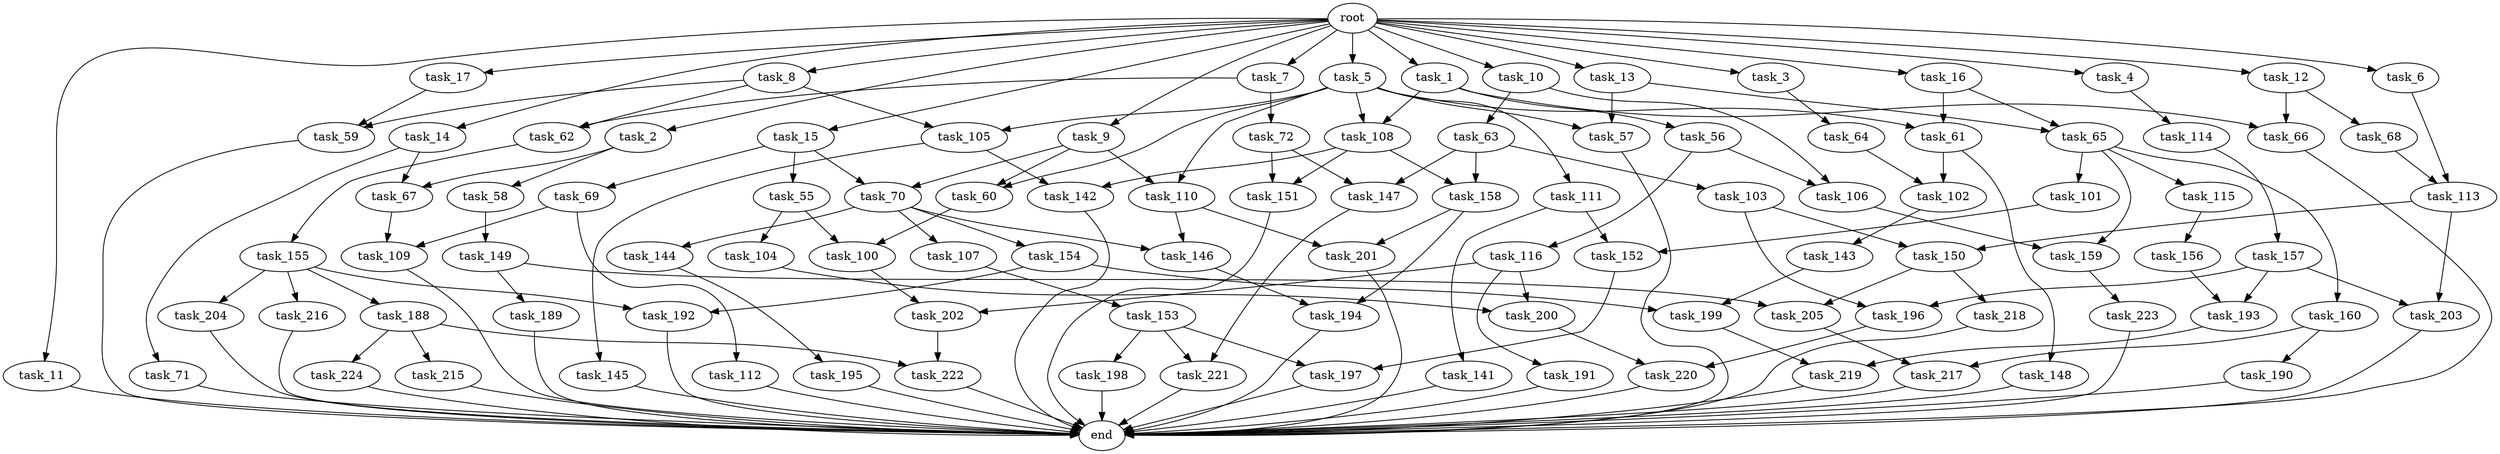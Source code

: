 digraph G {
  task_144 [size="5497558138.880000"];
  task_8 [size="10.240000"];
  task_103 [size="8589934592.000000"];
  task_101 [size="8589934592.000000"];
  task_108 [size="8418135900.160000"];
  task_191 [size="343597383.680000"];
  task_15 [size="10.240000"];
  task_58 [size="2147483648.000000"];
  task_151 [size="9964324126.719999"];
  task_105 [size="4982162063.360000"];
  task_195 [size="5497558138.880000"];
  task_154 [size="5497558138.880000"];
  task_16 [size="10.240000"];
  task_110 [size="11166914969.600000"];
  task_68 [size="6957847019.520000"];
  task_61 [size="4982162063.360000"];
  task_217 [size="9964324126.719999"];
  task_223 [size="1374389534.720000"];
  task_158 [size="9964324126.719999"];
  task_1 [size="10.240000"];
  task_64 [size="8589934592.000000"];
  task_160 [size="8589934592.000000"];
  task_11 [size="10.240000"];
  task_156 [size="8589934592.000000"];
  task_100 [size="4982162063.360000"];
  task_62 [size="1116691496.960000"];
  task_107 [size="5497558138.880000"];
  task_2 [size="10.240000"];
  task_10 [size="10.240000"];
  task_66 [size="11166914969.600000"];
  task_109 [size="9706626088.960001"];
  task_141 [size="3092376453.120000"];
  task_155 [size="343597383.680000"];
  end [size="0.000000"];
  task_72 [size="343597383.680000"];
  task_17 [size="10.240000"];
  task_147 [size="17179869184.000000"];
  task_114 [size="3092376453.120000"];
  task_221 [size="2491081031.680000"];
  task_67 [size="2920577761.280000"];
  task_150 [size="1717986918.400000"];
  task_218 [size="3092376453.120000"];
  task_203 [size="687194767.360000"];
  task_157 [size="8589934592.000000"];
  task_106 [size="7730941132.800000"];
  task_197 [size="5239860101.120000"];
  task_194 [size="9706626088.960001"];
  task_159 [size="12799002542.080000"];
  task_70 [size="7301444403.200000"];
  task_149 [size="1374389534.720000"];
  task_104 [size="4209067950.080000"];
  task_9 [size="10.240000"];
  task_148 [size="4209067950.080000"];
  task_222 [size="1116691496.960000"];
  task_192 [size="10050223472.639999"];
  task_202 [size="3435973836.800000"];
  task_69 [size="343597383.680000"];
  task_57 [size="11166914969.600000"];
  task_196 [size="1717986918.400000"];
  task_201 [size="6270652252.160000"];
  task_65 [size="7730941132.800000"];
  task_198 [size="2147483648.000000"];
  task_12 [size="10.240000"];
  task_193 [size="1116691496.960000"];
  task_224 [size="773094113.280000"];
  task_152 [size="11682311045.120001"];
  task_219 [size="5841155522.560000"];
  task_3 [size="10.240000"];
  task_216 [size="6957847019.520000"];
  task_5 [size="10.240000"];
  task_220 [size="15547781611.520000"];
  task_189 [size="8589934592.000000"];
  task_115 [size="8589934592.000000"];
  task_190 [size="1374389534.720000"];
  task_56 [size="4209067950.080000"];
  task_188 [size="6957847019.520000"];
  task_14 [size="10.240000"];
  task_116 [size="6957847019.520000"];
  task_4 [size="10.240000"];
  task_142 [size="9964324126.719999"];
  task_200 [size="4552665333.760000"];
  task_113 [size="5841155522.560000"];
  task_112 [size="5497558138.880000"];
  task_199 [size="6184752906.240000"];
  task_153 [size="2147483648.000000"];
  root [size="0.000000"];
  task_102 [size="4982162063.360000"];
  task_55 [size="343597383.680000"];
  task_59 [size="3865470566.400000"];
  task_60 [size="11166914969.600000"];
  task_145 [size="8589934592.000000"];
  task_6 [size="10.240000"];
  task_215 [size="773094113.280000"];
  task_146 [size="6270652252.160000"];
  task_13 [size="10.240000"];
  task_143 [size="8589934592.000000"];
  task_205 [size="11682311045.120001"];
  task_111 [size="4209067950.080000"];
  task_204 [size="6957847019.520000"];
  task_63 [size="773094113.280000"];
  task_7 [size="10.240000"];
  task_71 [size="773094113.280000"];

  task_144 -> task_195 [size="536870912.000000"];
  task_8 -> task_62 [size="75497472.000000"];
  task_8 -> task_105 [size="75497472.000000"];
  task_8 -> task_59 [size="75497472.000000"];
  task_103 -> task_196 [size="134217728.000000"];
  task_103 -> task_150 [size="134217728.000000"];
  task_101 -> task_152 [size="838860800.000000"];
  task_108 -> task_142 [size="134217728.000000"];
  task_108 -> task_151 [size="134217728.000000"];
  task_108 -> task_158 [size="134217728.000000"];
  task_191 -> end [size="1.000000"];
  task_15 -> task_69 [size="33554432.000000"];
  task_15 -> task_55 [size="33554432.000000"];
  task_15 -> task_70 [size="33554432.000000"];
  task_58 -> task_149 [size="134217728.000000"];
  task_151 -> end [size="1.000000"];
  task_105 -> task_142 [size="838860800.000000"];
  task_105 -> task_145 [size="838860800.000000"];
  task_195 -> end [size="1.000000"];
  task_154 -> task_199 [size="301989888.000000"];
  task_154 -> task_192 [size="301989888.000000"];
  task_16 -> task_61 [size="75497472.000000"];
  task_16 -> task_65 [size="75497472.000000"];
  task_110 -> task_146 [size="75497472.000000"];
  task_110 -> task_201 [size="75497472.000000"];
  task_68 -> task_113 [size="33554432.000000"];
  task_61 -> task_148 [size="411041792.000000"];
  task_61 -> task_102 [size="411041792.000000"];
  task_217 -> end [size="1.000000"];
  task_223 -> end [size="1.000000"];
  task_158 -> task_194 [size="536870912.000000"];
  task_158 -> task_201 [size="536870912.000000"];
  task_1 -> task_56 [size="411041792.000000"];
  task_1 -> task_66 [size="411041792.000000"];
  task_1 -> task_108 [size="411041792.000000"];
  task_64 -> task_102 [size="75497472.000000"];
  task_160 -> task_190 [size="134217728.000000"];
  task_160 -> task_217 [size="134217728.000000"];
  task_11 -> end [size="1.000000"];
  task_156 -> task_193 [size="75497472.000000"];
  task_100 -> task_202 [size="301989888.000000"];
  task_62 -> task_155 [size="33554432.000000"];
  task_107 -> task_153 [size="209715200.000000"];
  task_2 -> task_58 [size="209715200.000000"];
  task_2 -> task_67 [size="209715200.000000"];
  task_10 -> task_106 [size="75497472.000000"];
  task_10 -> task_63 [size="75497472.000000"];
  task_66 -> end [size="1.000000"];
  task_109 -> end [size="1.000000"];
  task_141 -> end [size="1.000000"];
  task_155 -> task_204 [size="679477248.000000"];
  task_155 -> task_216 [size="679477248.000000"];
  task_155 -> task_188 [size="679477248.000000"];
  task_155 -> task_192 [size="679477248.000000"];
  task_72 -> task_151 [size="838860800.000000"];
  task_72 -> task_147 [size="838860800.000000"];
  task_17 -> task_59 [size="301989888.000000"];
  task_147 -> task_221 [size="33554432.000000"];
  task_114 -> task_157 [size="838860800.000000"];
  task_221 -> end [size="1.000000"];
  task_67 -> task_109 [size="411041792.000000"];
  task_150 -> task_218 [size="301989888.000000"];
  task_150 -> task_205 [size="301989888.000000"];
  task_218 -> end [size="1.000000"];
  task_203 -> end [size="1.000000"];
  task_157 -> task_193 [size="33554432.000000"];
  task_157 -> task_203 [size="33554432.000000"];
  task_157 -> task_196 [size="33554432.000000"];
  task_106 -> task_159 [size="411041792.000000"];
  task_197 -> end [size="1.000000"];
  task_194 -> end [size="1.000000"];
  task_159 -> task_223 [size="134217728.000000"];
  task_70 -> task_154 [size="536870912.000000"];
  task_70 -> task_107 [size="536870912.000000"];
  task_70 -> task_144 [size="536870912.000000"];
  task_70 -> task_146 [size="536870912.000000"];
  task_149 -> task_189 [size="838860800.000000"];
  task_149 -> task_205 [size="838860800.000000"];
  task_104 -> task_200 [size="411041792.000000"];
  task_9 -> task_60 [size="679477248.000000"];
  task_9 -> task_70 [size="679477248.000000"];
  task_9 -> task_110 [size="679477248.000000"];
  task_148 -> end [size="1.000000"];
  task_222 -> end [size="1.000000"];
  task_192 -> end [size="1.000000"];
  task_202 -> task_222 [size="33554432.000000"];
  task_69 -> task_112 [size="536870912.000000"];
  task_69 -> task_109 [size="536870912.000000"];
  task_57 -> end [size="1.000000"];
  task_196 -> task_220 [size="679477248.000000"];
  task_201 -> end [size="1.000000"];
  task_65 -> task_101 [size="838860800.000000"];
  task_65 -> task_160 [size="838860800.000000"];
  task_65 -> task_159 [size="838860800.000000"];
  task_65 -> task_115 [size="838860800.000000"];
  task_198 -> end [size="1.000000"];
  task_12 -> task_66 [size="679477248.000000"];
  task_12 -> task_68 [size="679477248.000000"];
  task_193 -> task_219 [size="33554432.000000"];
  task_224 -> end [size="1.000000"];
  task_152 -> task_197 [size="301989888.000000"];
  task_219 -> end [size="1.000000"];
  task_3 -> task_64 [size="838860800.000000"];
  task_216 -> end [size="1.000000"];
  task_5 -> task_60 [size="411041792.000000"];
  task_5 -> task_111 [size="411041792.000000"];
  task_5 -> task_110 [size="411041792.000000"];
  task_5 -> task_61 [size="411041792.000000"];
  task_5 -> task_108 [size="411041792.000000"];
  task_5 -> task_57 [size="411041792.000000"];
  task_5 -> task_105 [size="411041792.000000"];
  task_220 -> end [size="1.000000"];
  task_189 -> end [size="1.000000"];
  task_115 -> task_156 [size="838860800.000000"];
  task_190 -> end [size="1.000000"];
  task_56 -> task_106 [size="679477248.000000"];
  task_56 -> task_116 [size="679477248.000000"];
  task_188 -> task_215 [size="75497472.000000"];
  task_188 -> task_222 [size="75497472.000000"];
  task_188 -> task_224 [size="75497472.000000"];
  task_14 -> task_67 [size="75497472.000000"];
  task_14 -> task_71 [size="75497472.000000"];
  task_116 -> task_202 [size="33554432.000000"];
  task_116 -> task_200 [size="33554432.000000"];
  task_116 -> task_191 [size="33554432.000000"];
  task_4 -> task_114 [size="301989888.000000"];
  task_142 -> end [size="1.000000"];
  task_200 -> task_220 [size="838860800.000000"];
  task_113 -> task_203 [size="33554432.000000"];
  task_113 -> task_150 [size="33554432.000000"];
  task_112 -> end [size="1.000000"];
  task_199 -> task_219 [size="536870912.000000"];
  task_153 -> task_197 [size="209715200.000000"];
  task_153 -> task_198 [size="209715200.000000"];
  task_153 -> task_221 [size="209715200.000000"];
  root -> task_8 [size="1.000000"];
  root -> task_9 [size="1.000000"];
  root -> task_16 [size="1.000000"];
  root -> task_14 [size="1.000000"];
  root -> task_6 [size="1.000000"];
  root -> task_4 [size="1.000000"];
  root -> task_5 [size="1.000000"];
  root -> task_1 [size="1.000000"];
  root -> task_13 [size="1.000000"];
  root -> task_15 [size="1.000000"];
  root -> task_11 [size="1.000000"];
  root -> task_3 [size="1.000000"];
  root -> task_12 [size="1.000000"];
  root -> task_2 [size="1.000000"];
  root -> task_10 [size="1.000000"];
  root -> task_7 [size="1.000000"];
  root -> task_17 [size="1.000000"];
  task_102 -> task_143 [size="838860800.000000"];
  task_55 -> task_104 [size="411041792.000000"];
  task_55 -> task_100 [size="411041792.000000"];
  task_59 -> end [size="1.000000"];
  task_60 -> task_100 [size="75497472.000000"];
  task_145 -> end [size="1.000000"];
  task_6 -> task_113 [size="536870912.000000"];
  task_215 -> end [size="1.000000"];
  task_146 -> task_194 [size="411041792.000000"];
  task_13 -> task_57 [size="679477248.000000"];
  task_13 -> task_65 [size="679477248.000000"];
  task_143 -> task_199 [size="301989888.000000"];
  task_205 -> task_217 [size="838860800.000000"];
  task_111 -> task_141 [size="301989888.000000"];
  task_111 -> task_152 [size="301989888.000000"];
  task_204 -> end [size="1.000000"];
  task_63 -> task_103 [size="838860800.000000"];
  task_63 -> task_158 [size="838860800.000000"];
  task_63 -> task_147 [size="838860800.000000"];
  task_7 -> task_62 [size="33554432.000000"];
  task_7 -> task_72 [size="33554432.000000"];
  task_71 -> end [size="1.000000"];
}
